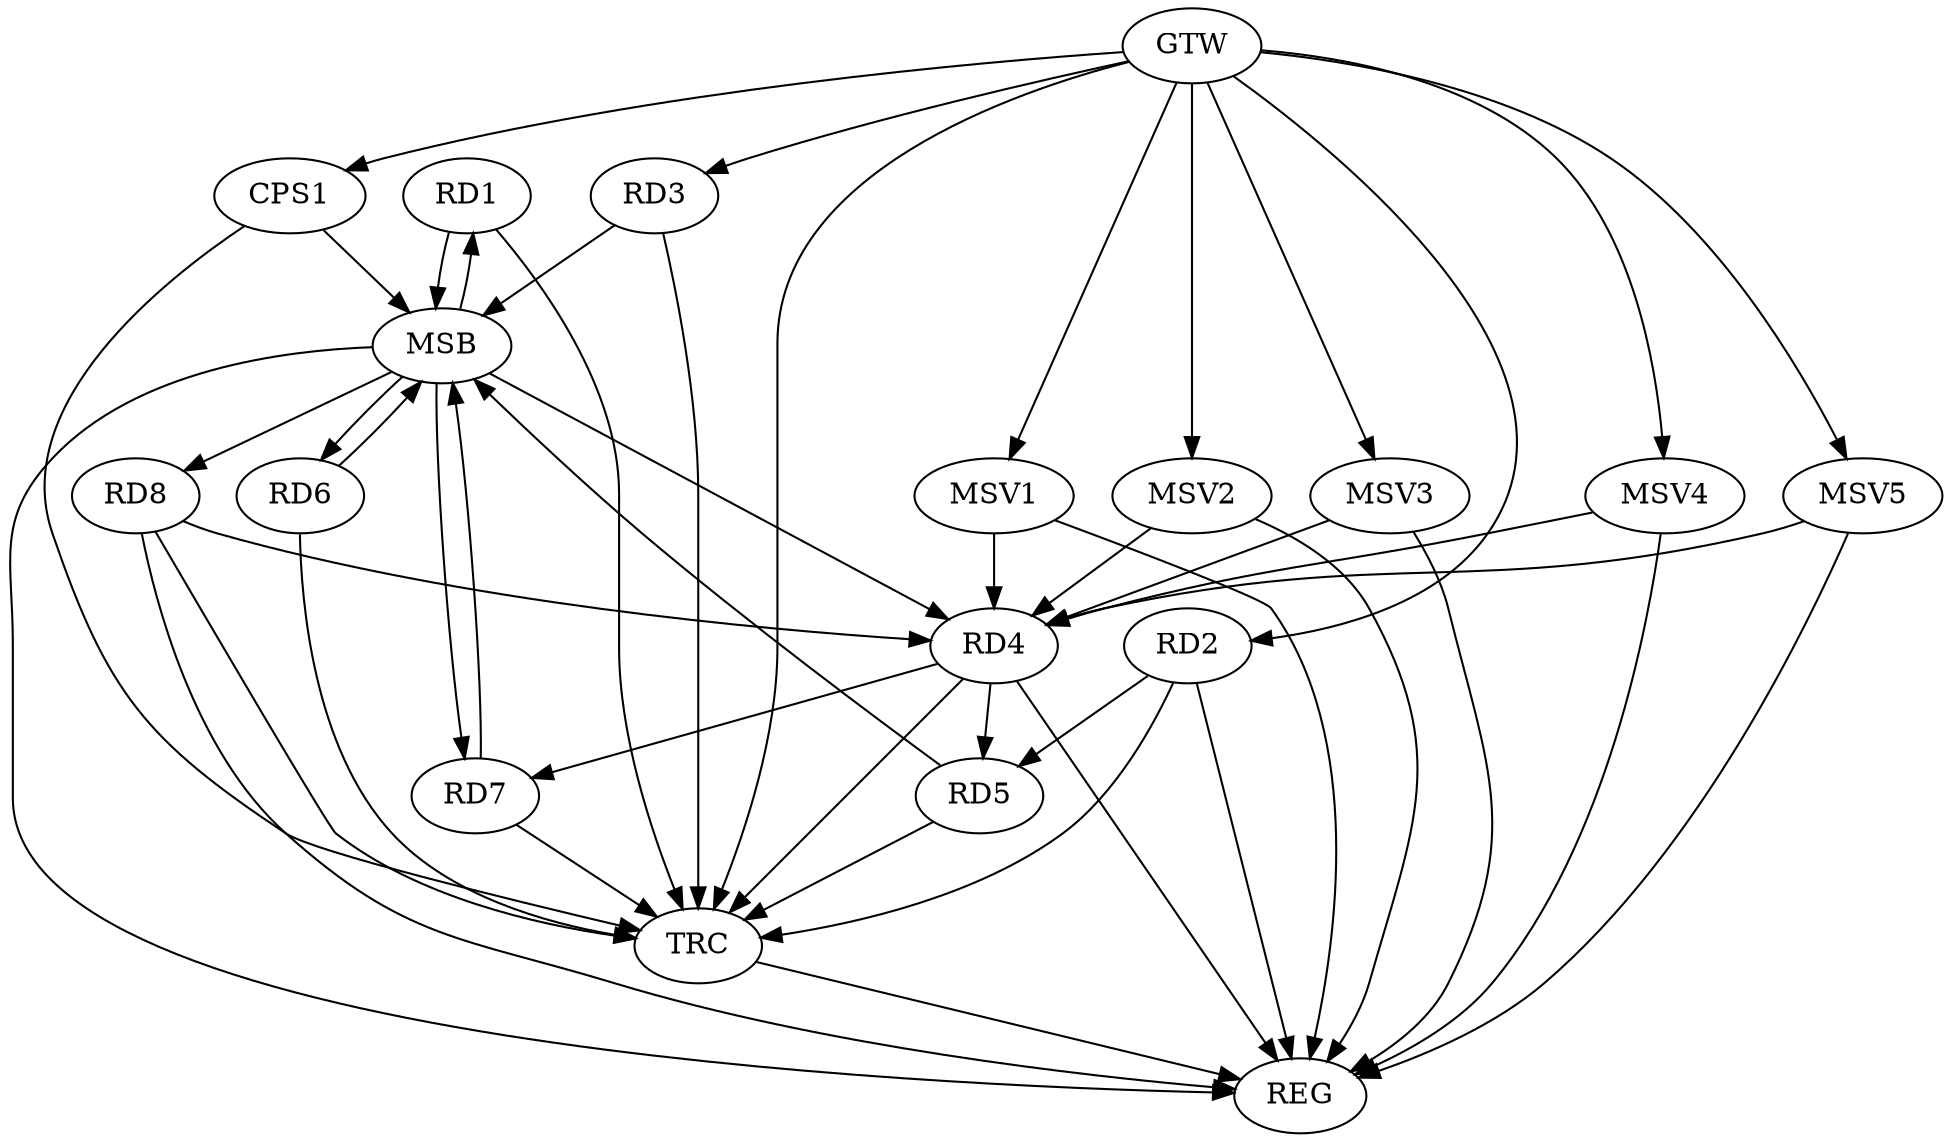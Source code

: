 strict digraph G {
  RD1 [ label="RD1" ];
  RD2 [ label="RD2" ];
  RD3 [ label="RD3" ];
  RD4 [ label="RD4" ];
  RD5 [ label="RD5" ];
  RD6 [ label="RD6" ];
  RD7 [ label="RD7" ];
  RD8 [ label="RD8" ];
  CPS1 [ label="CPS1" ];
  GTW [ label="GTW" ];
  REG [ label="REG" ];
  MSB [ label="MSB" ];
  TRC [ label="TRC" ];
  MSV1 [ label="MSV1" ];
  MSV2 [ label="MSV2" ];
  MSV3 [ label="MSV3" ];
  MSV4 [ label="MSV4" ];
  MSV5 [ label="MSV5" ];
  RD2 -> RD5;
  RD4 -> RD5;
  RD4 -> RD7;
  RD8 -> RD4;
  GTW -> RD2;
  GTW -> RD3;
  GTW -> CPS1;
  RD2 -> REG;
  RD4 -> REG;
  RD8 -> REG;
  RD1 -> MSB;
  MSB -> RD8;
  MSB -> REG;
  RD3 -> MSB;
  MSB -> RD4;
  RD5 -> MSB;
  MSB -> RD1;
  RD6 -> MSB;
  RD7 -> MSB;
  CPS1 -> MSB;
  MSB -> RD6;
  MSB -> RD7;
  RD1 -> TRC;
  RD2 -> TRC;
  RD3 -> TRC;
  RD4 -> TRC;
  RD5 -> TRC;
  RD6 -> TRC;
  RD7 -> TRC;
  RD8 -> TRC;
  CPS1 -> TRC;
  GTW -> TRC;
  TRC -> REG;
  MSV1 -> RD4;
  GTW -> MSV1;
  MSV1 -> REG;
  MSV2 -> RD4;
  GTW -> MSV2;
  MSV2 -> REG;
  MSV3 -> RD4;
  GTW -> MSV3;
  MSV3 -> REG;
  MSV4 -> RD4;
  GTW -> MSV4;
  MSV4 -> REG;
  MSV5 -> RD4;
  GTW -> MSV5;
  MSV5 -> REG;
}
